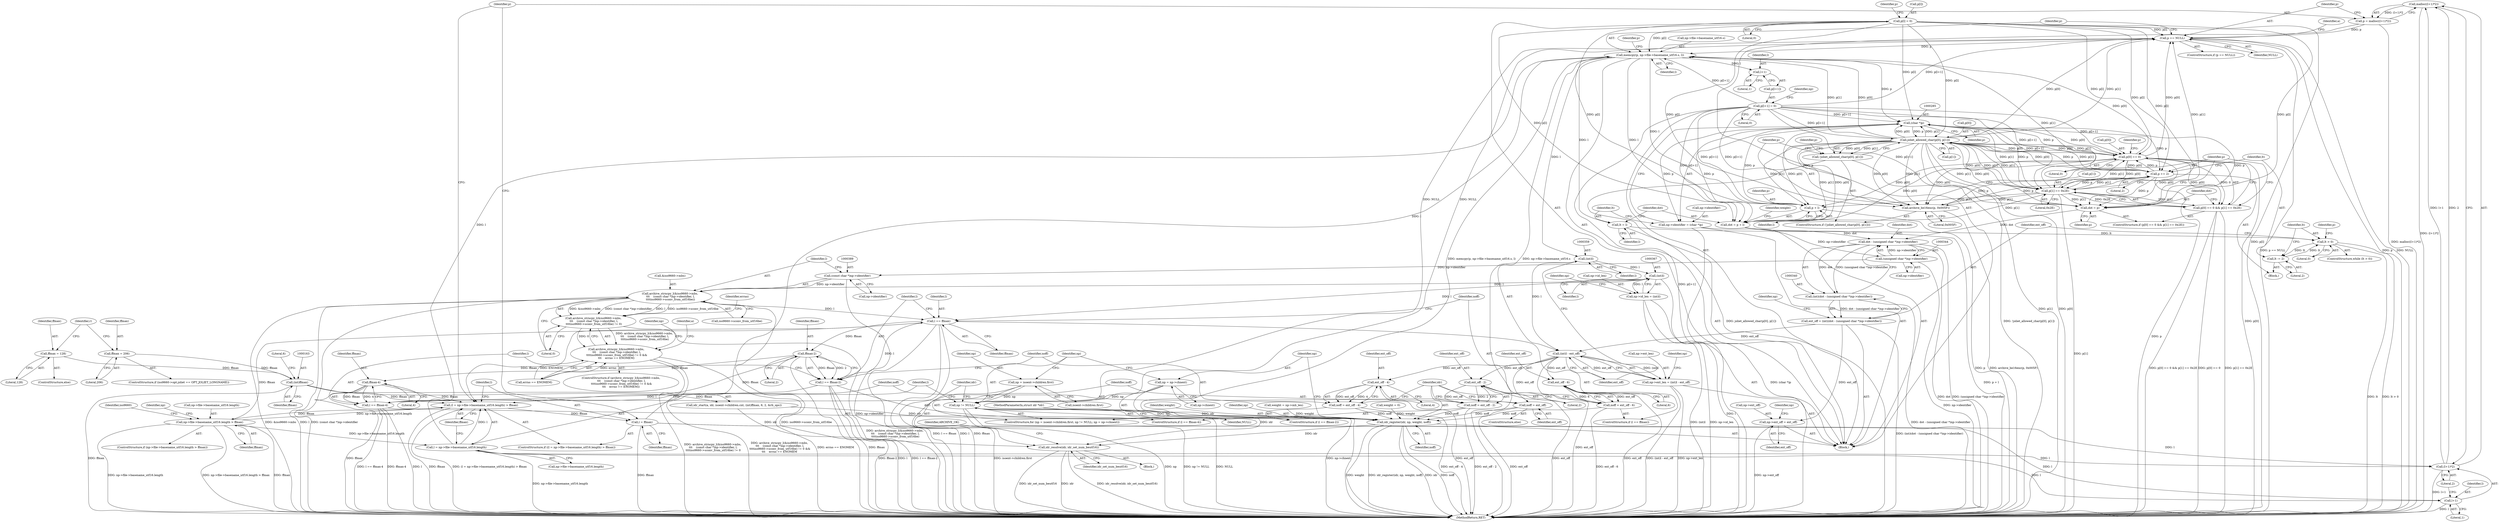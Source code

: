 digraph "0_libarchive_3014e198@API" {
"1000238" [label="(Call,malloc((l+1)*2))"];
"1000239" [label="(Call,(l+1)*2)"];
"1000233" [label="(Call,l = ffmax)"];
"1000222" [label="(Call,(l = np->file->basename_utf16.length) > ffmax)"];
"1000223" [label="(Call,l = np->file->basename_utf16.length)"];
"1000370" [label="(Call,np->file->basename_utf16.length > ffmax)"];
"1000162" [label="(Call,(int)ffmax)"];
"1000149" [label="(Call,ffmax = 128)"];
"1000145" [label="(Call,ffmax = 206)"];
"1000510" [label="(Call,ffmax-2)"];
"1000498" [label="(Call,l == ffmax)"];
"1000366" [label="(Call,(int)l)"];
"1000358" [label="(Call,(int)l)"];
"1000258" [label="(Call,memcpy(p, np->file->basename_utf16.s, l))"];
"1000305" [label="(Call,joliet_allowed_char(p[0], p[1]))"];
"1000318" [label="(Call,p[0] == 0)"];
"1000331" [label="(Call,p += 2)"];
"1000268" [label="(Call,p[l] = 0)"];
"1000273" [label="(Call,p[l+1] = 0)"];
"1000323" [label="(Call,p[1] == 0x2E)"];
"1000284" [label="(Call,(char *)p)"];
"1000312" [label="(Call,archive_be16enc(p, 0x005F))"];
"1000245" [label="(Call,p == NULL)"];
"1000236" [label="(Call,p = malloc((l+1)*2))"];
"1000238" [label="(Call,malloc((l+1)*2))"];
"1000207" [label="(Call,np != NULL)"];
"1000200" [label="(Call,np = isoent->children.first)"];
"1000210" [label="(Call,np = np->chnext)"];
"1000383" [label="(Call,archive_strncpy_l(&iso9660->mbs,\n \t\t\t    (const char *)np->identifier, l,\n \t\t\t\tiso9660->sconv_from_utf16be))"];
"1000388" [label="(Call,(const char *)np->identifier)"];
"1000343" [label="(Call,(unsigned char *)np->identifier)"];
"1000280" [label="(Call,np->identifier = (char *)p)"];
"1000522" [label="(Call,ffmax-4)"];
"1000534" [label="(Call,idr_register(idr, np, weight, noff))"];
"1000539" [label="(Call,idr_resolve(idr, idr_set_num_beutf16))"];
"1000276" [label="(Call,l+1)"];
"1000341" [label="(Call,dot - (unsigned char *)np->identifier)"];
"1000339" [label="(Call,(int)(dot - (unsigned char *)np->identifier))"];
"1000337" [label="(Call,ext_off = (int)(dot - (unsigned char *)np->identifier))"];
"1000348" [label="(Call,np->ext_off = ext_off)"];
"1000357" [label="(Call,(int)l - ext_off)"];
"1000353" [label="(Call,np->ext_len = (int)l - ext_off)"];
"1000503" [label="(Call,ext_off - 6)"];
"1000501" [label="(Call,noff = ext_off - 6)"];
"1000515" [label="(Call,ext_off - 4)"];
"1000513" [label="(Call,noff = ext_off - 4)"];
"1000527" [label="(Call,ext_off - 2)"];
"1000525" [label="(Call,noff = ext_off - 2)"];
"1000531" [label="(Call,noff = ext_off)"];
"1000382" [label="(Call,archive_strncpy_l(&iso9660->mbs,\n \t\t\t    (const char *)np->identifier, l,\n \t\t\t\tiso9660->sconv_from_utf16be) != 0)"];
"1000381" [label="(Call,archive_strncpy_l(&iso9660->mbs,\n \t\t\t    (const char *)np->identifier, l,\n \t\t\t\tiso9660->sconv_from_utf16be) != 0 &&\n\t\t\t    errno == ENOMEM)"];
"1000240" [label="(Call,l+1)"];
"1000508" [label="(Call,l == ffmax-2)"];
"1000520" [label="(Call,l == ffmax-4)"];
"1000290" [label="(Call,dot = p + l)"];
"1000292" [label="(Call,p + l)"];
"1000304" [label="(Call,!joliet_allowed_char(p[0], p[1]))"];
"1000317" [label="(Call,p[0] == 0 && p[1] == 0x2E)"];
"1000328" [label="(Call,dot = p)"];
"1000287" [label="(Call,lt = l)"];
"1000299" [label="(Call,lt > 0)"];
"1000334" [label="(Call,lt -= 2)"];
"1000362" [label="(Call,np->id_len = (int)l)"];
"1000307" [label="(Identifier,p)"];
"1000162" [label="(Call,(int)ffmax)"];
"1000202" [label="(Call,isoent->children.first)"];
"1000287" [label="(Call,lt = l)"];
"1000324" [label="(Call,p[1])"];
"1000295" [label="(Call,weight = 0)"];
"1000277" [label="(Identifier,l)"];
"1000330" [label="(Identifier,p)"];
"1000165" [label="(Literal,6)"];
"1000327" [label="(Literal,0x2E)"];
"1000353" [label="(Call,np->ext_len = (int)l - ext_off)"];
"1000233" [label="(Call,l = ffmax)"];
"1000302" [label="(Block,)"];
"1000532" [label="(Identifier,noff)"];
"1000269" [label="(Call,p[l])"];
"1000243" [label="(Literal,2)"];
"1000355" [label="(Identifier,np)"];
"1000210" [label="(Call,np = np->chnext)"];
"1000212" [label="(Call,np->chnext)"];
"1000223" [label="(Call,l = np->file->basename_utf16.length)"];
"1000537" [label="(Identifier,weight)"];
"1000541" [label="(Identifier,idr_set_num_beutf16)"];
"1000296" [label="(Identifier,weight)"];
"1000300" [label="(Identifier,lt)"];
"1000242" [label="(Literal,1)"];
"1000272" [label="(Literal,0)"];
"1000528" [label="(Identifier,ext_off)"];
"1000335" [label="(Identifier,lt)"];
"1000531" [label="(Call,noff = ext_off)"];
"1000507" [label="(ControlStructure,if (l == ffmax-2))"];
"1000336" [label="(Literal,2)"];
"1000390" [label="(Call,np->identifier)"];
"1000499" [label="(Identifier,l)"];
"1000260" [label="(Call,np->file->basename_utf16.s)"];
"1000523" [label="(Identifier,ffmax)"];
"1000221" [label="(ControlStructure,if ((l = np->file->basename_utf16.length) > ffmax))"];
"1000200" [label="(Call,np = isoent->children.first)"];
"1000267" [label="(Identifier,l)"];
"1000341" [label="(Call,dot - (unsigned char *)np->identifier)"];
"1000338" [label="(Identifier,ext_off)"];
"1000301" [label="(Literal,0)"];
"1000328" [label="(Call,dot = p)"];
"1000352" [label="(Identifier,ext_off)"];
"1000354" [label="(Call,np->ext_len)"];
"1000517" [label="(Literal,4)"];
"1000405" [label="(Identifier,a)"];
"1000225" [label="(Call,np->file->basename_utf16.length)"];
"1000538" [label="(Identifier,noff)"];
"1000314" [label="(Literal,0x005F)"];
"1000527" [label="(Call,ext_off - 2)"];
"1000154" [label="(Call,idr_start(a, idr, isoent->children.cnt, (int)ffmax, 6, 2, &rb_ops))"];
"1000215" [label="(Block,)"];
"1000348" [label="(Call,np->ext_off = ext_off)"];
"1000244" [label="(ControlStructure,if (p == NULL))"];
"1000382" [label="(Call,archive_strncpy_l(&iso9660->mbs,\n \t\t\t    (const char *)np->identifier, l,\n \t\t\t\tiso9660->sconv_from_utf16be) != 0)"];
"1000281" [label="(Call,np->identifier)"];
"1000413" [label="(Identifier,np)"];
"1000320" [label="(Identifier,p)"];
"1000274" [label="(Call,p[l+1])"];
"1000508" [label="(Call,l == ffmax-2)"];
"1000361" [label="(Identifier,ext_off)"];
"1000137" [label="(ControlStructure,if (iso9660->opt.joliet == OPT_JOLIET_LONGNAME))"];
"1000234" [label="(Identifier,l)"];
"1000288" [label="(Identifier,lt)"];
"1000318" [label="(Call,p[0] == 0)"];
"1000258" [label="(Call,memcpy(p, np->file->basename_utf16.s, l))"];
"1000362" [label="(Call,np->id_len = (int)l)"];
"1000147" [label="(Literal,206)"];
"1000146" [label="(Identifier,ffmax)"];
"1000273" [label="(Call,p[l+1] = 0)"];
"1000536" [label="(Identifier,np)"];
"1000268" [label="(Call,p[l] = 0)"];
"1000516" [label="(Identifier,ext_off)"];
"1000323" [label="(Call,p[1] == 0x2E)"];
"1000349" [label="(Call,np->ext_off)"];
"1000306" [label="(Call,p[0])"];
"1000525" [label="(Call,noff = ext_off - 2)"];
"1000224" [label="(Identifier,l)"];
"1000241" [label="(Identifier,l)"];
"1000543" [label="(Identifier,ARCHIVE_OK)"];
"1000513" [label="(Call,noff = ext_off - 4)"];
"1000380" [label="(ControlStructure,if (archive_strncpy_l(&iso9660->mbs,\n \t\t\t    (const char *)np->identifier, l,\n \t\t\t\tiso9660->sconv_from_utf16be) != 0 &&\n\t\t\t    errno == ENOMEM))"];
"1000342" [label="(Identifier,dot)"];
"1000304" [label="(Call,!joliet_allowed_char(p[0], p[1]))"];
"1000292" [label="(Call,p + l)"];
"1000529" [label="(Literal,2)"];
"1000270" [label="(Identifier,p)"];
"1000544" [label="(MethodReturn,RET)"];
"1000275" [label="(Identifier,p)"];
"1000535" [label="(Identifier,idr)"];
"1000284" [label="(Call,(char *)p)"];
"1000371" [label="(Call,np->file->basename_utf16.length)"];
"1000360" [label="(Identifier,l)"];
"1000526" [label="(Identifier,noff)"];
"1000331" [label="(Call,p += 2)"];
"1000286" [label="(Identifier,p)"];
"1000521" [label="(Identifier,l)"];
"1000520" [label="(Call,l == ffmax-4)"];
"1000337" [label="(Call,ext_off = (int)(dot - (unsigned char *)np->identifier))"];
"1000522" [label="(Call,ffmax-4)"];
"1000498" [label="(Call,l == ffmax)"];
"1000384" [label="(Call,&iso9660->mbs)"];
"1000222" [label="(Call,(l = np->file->basename_utf16.length) > ffmax)"];
"1000511" [label="(Identifier,ffmax)"];
"1000299" [label="(Call,lt > 0)"];
"1000357" [label="(Call,(int)l - ext_off)"];
"1000259" [label="(Identifier,p)"];
"1000322" [label="(Literal,0)"];
"1000240" [label="(Call,l+1)"];
"1000386" [label="(Identifier,iso9660)"];
"1000505" [label="(Literal,6)"];
"1000236" [label="(Call,p = malloc((l+1)*2))"];
"1000515" [label="(Call,ext_off - 4)"];
"1000280" [label="(Call,np->identifier = (char *)p)"];
"1000235" [label="(Identifier,ffmax)"];
"1000290" [label="(Call,dot = p + l)"];
"1000502" [label="(Identifier,noff)"];
"1000514" [label="(Identifier,noff)"];
"1000334" [label="(Call,lt -= 2)"];
"1000309" [label="(Call,p[1])"];
"1000399" [label="(Identifier,errno)"];
"1000150" [label="(Identifier,ffmax)"];
"1000436" [label="(Call,weight = np->mb_len)"];
"1000252" [label="(Identifier,a)"];
"1000316" [label="(ControlStructure,if (p[0] == 0 && p[1] == 0x2E))"];
"1000305" [label="(Call,joliet_allowed_char(p[0], p[1]))"];
"1000289" [label="(Identifier,l)"];
"1000151" [label="(Literal,128)"];
"1000339" [label="(Call,(int)(dot - (unsigned char *)np->identifier))"];
"1000153" [label="(Identifier,r)"];
"1000504" [label="(Identifier,ext_off)"];
"1000303" [label="(ControlStructure,if (!joliet_allowed_char(p[0], p[1])))"];
"1000394" [label="(Call,iso9660->sconv_from_utf16be)"];
"1000294" [label="(Identifier,l)"];
"1000164" [label="(Identifier,ffmax)"];
"1000370" [label="(Call,np->file->basename_utf16.length > ffmax)"];
"1000509" [label="(Identifier,l)"];
"1000383" [label="(Call,archive_strncpy_l(&iso9660->mbs,\n \t\t\t    (const char *)np->identifier, l,\n \t\t\t\tiso9660->sconv_from_utf16be))"];
"1000364" [label="(Identifier,np)"];
"1000332" [label="(Identifier,p)"];
"1000510" [label="(Call,ffmax-2)"];
"1000512" [label="(Literal,2)"];
"1000343" [label="(Call,(unsigned char *)np->identifier)"];
"1000245" [label="(Call,p == NULL)"];
"1000533" [label="(Identifier,ext_off)"];
"1000497" [label="(ControlStructure,if (l == ffmax))"];
"1000444" [label="(Identifier,np)"];
"1000363" [label="(Call,np->id_len)"];
"1000397" [label="(Literal,0)"];
"1000148" [label="(ControlStructure,else)"];
"1000278" [label="(Literal,1)"];
"1000398" [label="(Call,errno == ENOMEM)"];
"1000540" [label="(Identifier,idr)"];
"1000524" [label="(Literal,4)"];
"1000279" [label="(Literal,0)"];
"1000298" [label="(ControlStructure,while (lt > 0))"];
"1000368" [label="(Identifier,l)"];
"1000111" [label="(Block,)"];
"1000237" [label="(Identifier,p)"];
"1000209" [label="(Identifier,NULL)"];
"1000246" [label="(Identifier,p)"];
"1000381" [label="(Call,archive_strncpy_l(&iso9660->mbs,\n \t\t\t    (const char *)np->identifier, l,\n \t\t\t\tiso9660->sconv_from_utf16be) != 0 &&\n\t\t\t    errno == ENOMEM)"];
"1000145" [label="(Call,ffmax = 206)"];
"1000530" [label="(ControlStructure,else)"];
"1000369" [label="(ControlStructure,if (np->file->basename_utf16.length > ffmax))"];
"1000325" [label="(Identifier,p)"];
"1000207" [label="(Call,np != NULL)"];
"1000312" [label="(Call,archive_be16enc(p, 0x005F))"];
"1000539" [label="(Call,idr_resolve(idr, idr_set_num_beutf16))"];
"1000238" [label="(Call,malloc((l+1)*2))"];
"1000149" [label="(Call,ffmax = 128)"];
"1000201" [label="(Identifier,np)"];
"1000211" [label="(Identifier,np)"];
"1000291" [label="(Identifier,dot)"];
"1000500" [label="(Identifier,ffmax)"];
"1000519" [label="(ControlStructure,if (l == ffmax-4))"];
"1000317" [label="(Call,p[0] == 0 && p[1] == 0x2E)"];
"1000208" [label="(Identifier,np)"];
"1000329" [label="(Identifier,dot)"];
"1000276" [label="(Call,l+1)"];
"1000232" [label="(Identifier,ffmax)"];
"1000393" [label="(Identifier,l)"];
"1000374" [label="(Identifier,np)"];
"1000282" [label="(Identifier,np)"];
"1000388" [label="(Call,(const char *)np->identifier)"];
"1000358" [label="(Call,(int)l)"];
"1000313" [label="(Identifier,p)"];
"1000534" [label="(Call,idr_register(idr, np, weight, noff))"];
"1000350" [label="(Identifier,np)"];
"1000293" [label="(Identifier,p)"];
"1000503" [label="(Call,ext_off - 6)"];
"1000378" [label="(Identifier,ffmax)"];
"1000247" [label="(Identifier,NULL)"];
"1000345" [label="(Call,np->identifier)"];
"1000319" [label="(Call,p[0])"];
"1000199" [label="(ControlStructure,for (np = isoent->children.first; np != NULL; np = np->chnext))"];
"1000501" [label="(Call,noff = ext_off - 6)"];
"1000333" [label="(Literal,2)"];
"1000366" [label="(Call,(int)l)"];
"1000239" [label="(Call,(l+1)*2)"];
"1000110" [label="(MethodParameterIn,struct idr *idr)"];
"1000238" -> "1000236"  [label="AST: "];
"1000238" -> "1000239"  [label="CFG: "];
"1000239" -> "1000238"  [label="AST: "];
"1000236" -> "1000238"  [label="CFG: "];
"1000238" -> "1000544"  [label="DDG: (l+1)*2"];
"1000238" -> "1000236"  [label="DDG: (l+1)*2"];
"1000239" -> "1000238"  [label="DDG: l+1"];
"1000239" -> "1000238"  [label="DDG: 2"];
"1000239" -> "1000243"  [label="CFG: "];
"1000240" -> "1000239"  [label="AST: "];
"1000243" -> "1000239"  [label="AST: "];
"1000239" -> "1000544"  [label="DDG: l+1"];
"1000233" -> "1000239"  [label="DDG: l"];
"1000223" -> "1000239"  [label="DDG: l"];
"1000233" -> "1000221"  [label="AST: "];
"1000233" -> "1000235"  [label="CFG: "];
"1000234" -> "1000233"  [label="AST: "];
"1000235" -> "1000233"  [label="AST: "];
"1000237" -> "1000233"  [label="CFG: "];
"1000233" -> "1000544"  [label="DDG: ffmax"];
"1000222" -> "1000233"  [label="DDG: ffmax"];
"1000233" -> "1000240"  [label="DDG: l"];
"1000233" -> "1000258"  [label="DDG: l"];
"1000222" -> "1000221"  [label="AST: "];
"1000222" -> "1000232"  [label="CFG: "];
"1000223" -> "1000222"  [label="AST: "];
"1000232" -> "1000222"  [label="AST: "];
"1000234" -> "1000222"  [label="CFG: "];
"1000237" -> "1000222"  [label="CFG: "];
"1000222" -> "1000544"  [label="DDG: (l = np->file->basename_utf16.length) > ffmax"];
"1000222" -> "1000544"  [label="DDG: ffmax"];
"1000223" -> "1000222"  [label="DDG: l"];
"1000370" -> "1000222"  [label="DDG: np->file->basename_utf16.length"];
"1000162" -> "1000222"  [label="DDG: ffmax"];
"1000510" -> "1000222"  [label="DDG: ffmax"];
"1000498" -> "1000222"  [label="DDG: ffmax"];
"1000522" -> "1000222"  [label="DDG: ffmax"];
"1000222" -> "1000370"  [label="DDG: ffmax"];
"1000223" -> "1000225"  [label="CFG: "];
"1000224" -> "1000223"  [label="AST: "];
"1000225" -> "1000223"  [label="AST: "];
"1000232" -> "1000223"  [label="CFG: "];
"1000223" -> "1000544"  [label="DDG: np->file->basename_utf16.length"];
"1000370" -> "1000223"  [label="DDG: np->file->basename_utf16.length"];
"1000223" -> "1000240"  [label="DDG: l"];
"1000223" -> "1000258"  [label="DDG: l"];
"1000370" -> "1000369"  [label="AST: "];
"1000370" -> "1000378"  [label="CFG: "];
"1000371" -> "1000370"  [label="AST: "];
"1000378" -> "1000370"  [label="AST: "];
"1000386" -> "1000370"  [label="CFG: "];
"1000444" -> "1000370"  [label="CFG: "];
"1000370" -> "1000544"  [label="DDG: np->file->basename_utf16.length > ffmax"];
"1000370" -> "1000544"  [label="DDG: ffmax"];
"1000370" -> "1000544"  [label="DDG: np->file->basename_utf16.length"];
"1000370" -> "1000498"  [label="DDG: ffmax"];
"1000162" -> "1000154"  [label="AST: "];
"1000162" -> "1000164"  [label="CFG: "];
"1000163" -> "1000162"  [label="AST: "];
"1000164" -> "1000162"  [label="AST: "];
"1000165" -> "1000162"  [label="CFG: "];
"1000162" -> "1000544"  [label="DDG: ffmax"];
"1000162" -> "1000154"  [label="DDG: ffmax"];
"1000149" -> "1000162"  [label="DDG: ffmax"];
"1000145" -> "1000162"  [label="DDG: ffmax"];
"1000149" -> "1000148"  [label="AST: "];
"1000149" -> "1000151"  [label="CFG: "];
"1000150" -> "1000149"  [label="AST: "];
"1000151" -> "1000149"  [label="AST: "];
"1000153" -> "1000149"  [label="CFG: "];
"1000145" -> "1000137"  [label="AST: "];
"1000145" -> "1000147"  [label="CFG: "];
"1000146" -> "1000145"  [label="AST: "];
"1000147" -> "1000145"  [label="AST: "];
"1000153" -> "1000145"  [label="CFG: "];
"1000510" -> "1000508"  [label="AST: "];
"1000510" -> "1000512"  [label="CFG: "];
"1000511" -> "1000510"  [label="AST: "];
"1000512" -> "1000510"  [label="AST: "];
"1000508" -> "1000510"  [label="CFG: "];
"1000510" -> "1000544"  [label="DDG: ffmax"];
"1000510" -> "1000508"  [label="DDG: ffmax"];
"1000510" -> "1000508"  [label="DDG: 2"];
"1000498" -> "1000510"  [label="DDG: ffmax"];
"1000510" -> "1000522"  [label="DDG: ffmax"];
"1000498" -> "1000497"  [label="AST: "];
"1000498" -> "1000500"  [label="CFG: "];
"1000499" -> "1000498"  [label="AST: "];
"1000500" -> "1000498"  [label="AST: "];
"1000502" -> "1000498"  [label="CFG: "];
"1000509" -> "1000498"  [label="CFG: "];
"1000498" -> "1000544"  [label="DDG: l == ffmax"];
"1000498" -> "1000544"  [label="DDG: l"];
"1000498" -> "1000544"  [label="DDG: ffmax"];
"1000366" -> "1000498"  [label="DDG: l"];
"1000383" -> "1000498"  [label="DDG: l"];
"1000498" -> "1000508"  [label="DDG: l"];
"1000366" -> "1000362"  [label="AST: "];
"1000366" -> "1000368"  [label="CFG: "];
"1000367" -> "1000366"  [label="AST: "];
"1000368" -> "1000366"  [label="AST: "];
"1000362" -> "1000366"  [label="CFG: "];
"1000366" -> "1000544"  [label="DDG: l"];
"1000366" -> "1000362"  [label="DDG: l"];
"1000358" -> "1000366"  [label="DDG: l"];
"1000366" -> "1000383"  [label="DDG: l"];
"1000358" -> "1000357"  [label="AST: "];
"1000358" -> "1000360"  [label="CFG: "];
"1000359" -> "1000358"  [label="AST: "];
"1000360" -> "1000358"  [label="AST: "];
"1000361" -> "1000358"  [label="CFG: "];
"1000358" -> "1000357"  [label="DDG: l"];
"1000258" -> "1000358"  [label="DDG: l"];
"1000258" -> "1000215"  [label="AST: "];
"1000258" -> "1000267"  [label="CFG: "];
"1000259" -> "1000258"  [label="AST: "];
"1000260" -> "1000258"  [label="AST: "];
"1000267" -> "1000258"  [label="AST: "];
"1000270" -> "1000258"  [label="CFG: "];
"1000258" -> "1000544"  [label="DDG: np->file->basename_utf16.s"];
"1000258" -> "1000544"  [label="DDG: memcpy(p, np->file->basename_utf16.s, l)"];
"1000305" -> "1000258"  [label="DDG: p[1]"];
"1000305" -> "1000258"  [label="DDG: p[0]"];
"1000318" -> "1000258"  [label="DDG: p[0]"];
"1000268" -> "1000258"  [label="DDG: p[l]"];
"1000273" -> "1000258"  [label="DDG: p[l+1]"];
"1000323" -> "1000258"  [label="DDG: p[1]"];
"1000245" -> "1000258"  [label="DDG: p"];
"1000258" -> "1000276"  [label="DDG: l"];
"1000258" -> "1000284"  [label="DDG: p"];
"1000258" -> "1000287"  [label="DDG: l"];
"1000258" -> "1000290"  [label="DDG: l"];
"1000258" -> "1000292"  [label="DDG: l"];
"1000305" -> "1000304"  [label="AST: "];
"1000305" -> "1000309"  [label="CFG: "];
"1000306" -> "1000305"  [label="AST: "];
"1000309" -> "1000305"  [label="AST: "];
"1000304" -> "1000305"  [label="CFG: "];
"1000305" -> "1000544"  [label="DDG: p[1]"];
"1000305" -> "1000544"  [label="DDG: p[0]"];
"1000305" -> "1000245"  [label="DDG: p[1]"];
"1000305" -> "1000245"  [label="DDG: p[0]"];
"1000305" -> "1000284"  [label="DDG: p[1]"];
"1000305" -> "1000284"  [label="DDG: p[0]"];
"1000305" -> "1000290"  [label="DDG: p[0]"];
"1000305" -> "1000290"  [label="DDG: p[1]"];
"1000305" -> "1000292"  [label="DDG: p[0]"];
"1000305" -> "1000292"  [label="DDG: p[1]"];
"1000305" -> "1000304"  [label="DDG: p[0]"];
"1000305" -> "1000304"  [label="DDG: p[1]"];
"1000318" -> "1000305"  [label="DDG: p[0]"];
"1000331" -> "1000305"  [label="DDG: p"];
"1000268" -> "1000305"  [label="DDG: p[l]"];
"1000273" -> "1000305"  [label="DDG: p[l+1]"];
"1000323" -> "1000305"  [label="DDG: p[1]"];
"1000284" -> "1000305"  [label="DDG: p"];
"1000305" -> "1000312"  [label="DDG: p[1]"];
"1000305" -> "1000312"  [label="DDG: p[0]"];
"1000305" -> "1000318"  [label="DDG: p[0]"];
"1000305" -> "1000318"  [label="DDG: p[1]"];
"1000305" -> "1000323"  [label="DDG: p[1]"];
"1000305" -> "1000323"  [label="DDG: p[0]"];
"1000305" -> "1000328"  [label="DDG: p[1]"];
"1000305" -> "1000328"  [label="DDG: p[0]"];
"1000305" -> "1000331"  [label="DDG: p[1]"];
"1000305" -> "1000331"  [label="DDG: p[0]"];
"1000318" -> "1000317"  [label="AST: "];
"1000318" -> "1000322"  [label="CFG: "];
"1000319" -> "1000318"  [label="AST: "];
"1000322" -> "1000318"  [label="AST: "];
"1000325" -> "1000318"  [label="CFG: "];
"1000317" -> "1000318"  [label="CFG: "];
"1000318" -> "1000544"  [label="DDG: p[0]"];
"1000318" -> "1000245"  [label="DDG: p[0]"];
"1000318" -> "1000284"  [label="DDG: p[0]"];
"1000318" -> "1000290"  [label="DDG: p[0]"];
"1000318" -> "1000292"  [label="DDG: p[0]"];
"1000318" -> "1000312"  [label="DDG: p[0]"];
"1000318" -> "1000317"  [label="DDG: p[0]"];
"1000318" -> "1000317"  [label="DDG: 0"];
"1000331" -> "1000318"  [label="DDG: p"];
"1000268" -> "1000318"  [label="DDG: p[l]"];
"1000273" -> "1000318"  [label="DDG: p[l+1]"];
"1000323" -> "1000318"  [label="DDG: p[1]"];
"1000284" -> "1000318"  [label="DDG: p"];
"1000318" -> "1000323"  [label="DDG: p[0]"];
"1000318" -> "1000328"  [label="DDG: p[0]"];
"1000318" -> "1000331"  [label="DDG: p[0]"];
"1000331" -> "1000302"  [label="AST: "];
"1000331" -> "1000333"  [label="CFG: "];
"1000332" -> "1000331"  [label="AST: "];
"1000333" -> "1000331"  [label="AST: "];
"1000335" -> "1000331"  [label="CFG: "];
"1000331" -> "1000544"  [label="DDG: p"];
"1000331" -> "1000312"  [label="DDG: p"];
"1000331" -> "1000323"  [label="DDG: p"];
"1000331" -> "1000328"  [label="DDG: p"];
"1000268" -> "1000331"  [label="DDG: p[l]"];
"1000273" -> "1000331"  [label="DDG: p[l+1]"];
"1000323" -> "1000331"  [label="DDG: p[1]"];
"1000312" -> "1000331"  [label="DDG: p"];
"1000284" -> "1000331"  [label="DDG: p"];
"1000268" -> "1000215"  [label="AST: "];
"1000268" -> "1000272"  [label="CFG: "];
"1000269" -> "1000268"  [label="AST: "];
"1000272" -> "1000268"  [label="AST: "];
"1000275" -> "1000268"  [label="CFG: "];
"1000268" -> "1000544"  [label="DDG: p[l]"];
"1000268" -> "1000245"  [label="DDG: p[l]"];
"1000268" -> "1000284"  [label="DDG: p[l]"];
"1000268" -> "1000290"  [label="DDG: p[l]"];
"1000268" -> "1000292"  [label="DDG: p[l]"];
"1000268" -> "1000312"  [label="DDG: p[l]"];
"1000268" -> "1000323"  [label="DDG: p[l]"];
"1000268" -> "1000328"  [label="DDG: p[l]"];
"1000273" -> "1000215"  [label="AST: "];
"1000273" -> "1000279"  [label="CFG: "];
"1000274" -> "1000273"  [label="AST: "];
"1000279" -> "1000273"  [label="AST: "];
"1000282" -> "1000273"  [label="CFG: "];
"1000273" -> "1000544"  [label="DDG: p[l+1]"];
"1000273" -> "1000245"  [label="DDG: p[l+1]"];
"1000273" -> "1000284"  [label="DDG: p[l+1]"];
"1000273" -> "1000290"  [label="DDG: p[l+1]"];
"1000273" -> "1000292"  [label="DDG: p[l+1]"];
"1000273" -> "1000312"  [label="DDG: p[l+1]"];
"1000273" -> "1000323"  [label="DDG: p[l+1]"];
"1000273" -> "1000328"  [label="DDG: p[l+1]"];
"1000323" -> "1000317"  [label="AST: "];
"1000323" -> "1000327"  [label="CFG: "];
"1000324" -> "1000323"  [label="AST: "];
"1000327" -> "1000323"  [label="AST: "];
"1000317" -> "1000323"  [label="CFG: "];
"1000323" -> "1000544"  [label="DDG: p[1]"];
"1000323" -> "1000245"  [label="DDG: p[1]"];
"1000323" -> "1000284"  [label="DDG: p[1]"];
"1000323" -> "1000290"  [label="DDG: p[1]"];
"1000323" -> "1000292"  [label="DDG: p[1]"];
"1000323" -> "1000312"  [label="DDG: p[1]"];
"1000323" -> "1000317"  [label="DDG: p[1]"];
"1000323" -> "1000317"  [label="DDG: 0x2E"];
"1000284" -> "1000323"  [label="DDG: p"];
"1000323" -> "1000328"  [label="DDG: p[1]"];
"1000284" -> "1000280"  [label="AST: "];
"1000284" -> "1000286"  [label="CFG: "];
"1000285" -> "1000284"  [label="AST: "];
"1000286" -> "1000284"  [label="AST: "];
"1000280" -> "1000284"  [label="CFG: "];
"1000284" -> "1000280"  [label="DDG: p"];
"1000284" -> "1000290"  [label="DDG: p"];
"1000284" -> "1000292"  [label="DDG: p"];
"1000284" -> "1000312"  [label="DDG: p"];
"1000284" -> "1000328"  [label="DDG: p"];
"1000312" -> "1000303"  [label="AST: "];
"1000312" -> "1000314"  [label="CFG: "];
"1000313" -> "1000312"  [label="AST: "];
"1000314" -> "1000312"  [label="AST: "];
"1000332" -> "1000312"  [label="CFG: "];
"1000312" -> "1000544"  [label="DDG: archive_be16enc(p, 0x005F)"];
"1000245" -> "1000244"  [label="AST: "];
"1000245" -> "1000247"  [label="CFG: "];
"1000246" -> "1000245"  [label="AST: "];
"1000247" -> "1000245"  [label="AST: "];
"1000252" -> "1000245"  [label="CFG: "];
"1000259" -> "1000245"  [label="CFG: "];
"1000245" -> "1000544"  [label="DDG: p == NULL"];
"1000245" -> "1000544"  [label="DDG: p"];
"1000245" -> "1000544"  [label="DDG: NULL"];
"1000245" -> "1000207"  [label="DDG: NULL"];
"1000236" -> "1000245"  [label="DDG: p"];
"1000207" -> "1000245"  [label="DDG: NULL"];
"1000236" -> "1000215"  [label="AST: "];
"1000237" -> "1000236"  [label="AST: "];
"1000246" -> "1000236"  [label="CFG: "];
"1000236" -> "1000544"  [label="DDG: malloc((l+1)*2)"];
"1000207" -> "1000199"  [label="AST: "];
"1000207" -> "1000209"  [label="CFG: "];
"1000208" -> "1000207"  [label="AST: "];
"1000209" -> "1000207"  [label="AST: "];
"1000224" -> "1000207"  [label="CFG: "];
"1000540" -> "1000207"  [label="CFG: "];
"1000207" -> "1000544"  [label="DDG: NULL"];
"1000207" -> "1000544"  [label="DDG: np"];
"1000207" -> "1000544"  [label="DDG: np != NULL"];
"1000200" -> "1000207"  [label="DDG: np"];
"1000210" -> "1000207"  [label="DDG: np"];
"1000207" -> "1000534"  [label="DDG: np"];
"1000200" -> "1000199"  [label="AST: "];
"1000200" -> "1000202"  [label="CFG: "];
"1000201" -> "1000200"  [label="AST: "];
"1000202" -> "1000200"  [label="AST: "];
"1000208" -> "1000200"  [label="CFG: "];
"1000200" -> "1000544"  [label="DDG: isoent->children.first"];
"1000210" -> "1000199"  [label="AST: "];
"1000210" -> "1000212"  [label="CFG: "];
"1000211" -> "1000210"  [label="AST: "];
"1000212" -> "1000210"  [label="AST: "];
"1000208" -> "1000210"  [label="CFG: "];
"1000210" -> "1000544"  [label="DDG: np->chnext"];
"1000383" -> "1000382"  [label="AST: "];
"1000383" -> "1000394"  [label="CFG: "];
"1000384" -> "1000383"  [label="AST: "];
"1000388" -> "1000383"  [label="AST: "];
"1000393" -> "1000383"  [label="AST: "];
"1000394" -> "1000383"  [label="AST: "];
"1000397" -> "1000383"  [label="CFG: "];
"1000383" -> "1000544"  [label="DDG: iso9660->sconv_from_utf16be"];
"1000383" -> "1000544"  [label="DDG: &iso9660->mbs"];
"1000383" -> "1000544"  [label="DDG: l"];
"1000383" -> "1000544"  [label="DDG: (const char *)np->identifier"];
"1000383" -> "1000382"  [label="DDG: &iso9660->mbs"];
"1000383" -> "1000382"  [label="DDG: (const char *)np->identifier"];
"1000383" -> "1000382"  [label="DDG: l"];
"1000383" -> "1000382"  [label="DDG: iso9660->sconv_from_utf16be"];
"1000388" -> "1000383"  [label="DDG: np->identifier"];
"1000388" -> "1000390"  [label="CFG: "];
"1000389" -> "1000388"  [label="AST: "];
"1000390" -> "1000388"  [label="AST: "];
"1000393" -> "1000388"  [label="CFG: "];
"1000388" -> "1000544"  [label="DDG: np->identifier"];
"1000343" -> "1000388"  [label="DDG: np->identifier"];
"1000343" -> "1000341"  [label="AST: "];
"1000343" -> "1000345"  [label="CFG: "];
"1000344" -> "1000343"  [label="AST: "];
"1000345" -> "1000343"  [label="AST: "];
"1000341" -> "1000343"  [label="CFG: "];
"1000343" -> "1000544"  [label="DDG: np->identifier"];
"1000343" -> "1000341"  [label="DDG: np->identifier"];
"1000280" -> "1000343"  [label="DDG: np->identifier"];
"1000280" -> "1000215"  [label="AST: "];
"1000281" -> "1000280"  [label="AST: "];
"1000288" -> "1000280"  [label="CFG: "];
"1000280" -> "1000544"  [label="DDG: (char *)p"];
"1000522" -> "1000520"  [label="AST: "];
"1000522" -> "1000524"  [label="CFG: "];
"1000523" -> "1000522"  [label="AST: "];
"1000524" -> "1000522"  [label="AST: "];
"1000520" -> "1000522"  [label="CFG: "];
"1000522" -> "1000544"  [label="DDG: ffmax"];
"1000522" -> "1000520"  [label="DDG: ffmax"];
"1000522" -> "1000520"  [label="DDG: 4"];
"1000534" -> "1000215"  [label="AST: "];
"1000534" -> "1000538"  [label="CFG: "];
"1000535" -> "1000534"  [label="AST: "];
"1000536" -> "1000534"  [label="AST: "];
"1000537" -> "1000534"  [label="AST: "];
"1000538" -> "1000534"  [label="AST: "];
"1000211" -> "1000534"  [label="CFG: "];
"1000534" -> "1000544"  [label="DDG: idr_register(idr, np, weight, noff)"];
"1000534" -> "1000544"  [label="DDG: idr"];
"1000534" -> "1000544"  [label="DDG: noff"];
"1000534" -> "1000544"  [label="DDG: weight"];
"1000154" -> "1000534"  [label="DDG: idr"];
"1000110" -> "1000534"  [label="DDG: idr"];
"1000436" -> "1000534"  [label="DDG: weight"];
"1000295" -> "1000534"  [label="DDG: weight"];
"1000513" -> "1000534"  [label="DDG: noff"];
"1000501" -> "1000534"  [label="DDG: noff"];
"1000525" -> "1000534"  [label="DDG: noff"];
"1000531" -> "1000534"  [label="DDG: noff"];
"1000534" -> "1000539"  [label="DDG: idr"];
"1000539" -> "1000111"  [label="AST: "];
"1000539" -> "1000541"  [label="CFG: "];
"1000540" -> "1000539"  [label="AST: "];
"1000541" -> "1000539"  [label="AST: "];
"1000543" -> "1000539"  [label="CFG: "];
"1000539" -> "1000544"  [label="DDG: idr"];
"1000539" -> "1000544"  [label="DDG: idr_resolve(idr, idr_set_num_beutf16)"];
"1000539" -> "1000544"  [label="DDG: idr_set_num_beutf16"];
"1000154" -> "1000539"  [label="DDG: idr"];
"1000110" -> "1000539"  [label="DDG: idr"];
"1000276" -> "1000274"  [label="AST: "];
"1000276" -> "1000278"  [label="CFG: "];
"1000277" -> "1000276"  [label="AST: "];
"1000278" -> "1000276"  [label="AST: "];
"1000274" -> "1000276"  [label="CFG: "];
"1000341" -> "1000339"  [label="AST: "];
"1000342" -> "1000341"  [label="AST: "];
"1000339" -> "1000341"  [label="CFG: "];
"1000341" -> "1000544"  [label="DDG: (unsigned char *)np->identifier"];
"1000341" -> "1000544"  [label="DDG: dot"];
"1000341" -> "1000339"  [label="DDG: dot"];
"1000341" -> "1000339"  [label="DDG: (unsigned char *)np->identifier"];
"1000290" -> "1000341"  [label="DDG: dot"];
"1000328" -> "1000341"  [label="DDG: dot"];
"1000339" -> "1000337"  [label="AST: "];
"1000340" -> "1000339"  [label="AST: "];
"1000337" -> "1000339"  [label="CFG: "];
"1000339" -> "1000544"  [label="DDG: dot - (unsigned char *)np->identifier"];
"1000339" -> "1000337"  [label="DDG: dot - (unsigned char *)np->identifier"];
"1000337" -> "1000215"  [label="AST: "];
"1000338" -> "1000337"  [label="AST: "];
"1000350" -> "1000337"  [label="CFG: "];
"1000337" -> "1000544"  [label="DDG: (int)(dot - (unsigned char *)np->identifier)"];
"1000337" -> "1000348"  [label="DDG: ext_off"];
"1000337" -> "1000357"  [label="DDG: ext_off"];
"1000348" -> "1000215"  [label="AST: "];
"1000348" -> "1000352"  [label="CFG: "];
"1000349" -> "1000348"  [label="AST: "];
"1000352" -> "1000348"  [label="AST: "];
"1000355" -> "1000348"  [label="CFG: "];
"1000348" -> "1000544"  [label="DDG: np->ext_off"];
"1000357" -> "1000353"  [label="AST: "];
"1000357" -> "1000361"  [label="CFG: "];
"1000361" -> "1000357"  [label="AST: "];
"1000353" -> "1000357"  [label="CFG: "];
"1000357" -> "1000544"  [label="DDG: ext_off"];
"1000357" -> "1000353"  [label="DDG: (int)l"];
"1000357" -> "1000353"  [label="DDG: ext_off"];
"1000357" -> "1000503"  [label="DDG: ext_off"];
"1000357" -> "1000515"  [label="DDG: ext_off"];
"1000357" -> "1000527"  [label="DDG: ext_off"];
"1000357" -> "1000531"  [label="DDG: ext_off"];
"1000353" -> "1000215"  [label="AST: "];
"1000354" -> "1000353"  [label="AST: "];
"1000364" -> "1000353"  [label="CFG: "];
"1000353" -> "1000544"  [label="DDG: (int)l - ext_off"];
"1000353" -> "1000544"  [label="DDG: np->ext_len"];
"1000503" -> "1000501"  [label="AST: "];
"1000503" -> "1000505"  [label="CFG: "];
"1000504" -> "1000503"  [label="AST: "];
"1000505" -> "1000503"  [label="AST: "];
"1000501" -> "1000503"  [label="CFG: "];
"1000503" -> "1000544"  [label="DDG: ext_off"];
"1000503" -> "1000501"  [label="DDG: ext_off"];
"1000503" -> "1000501"  [label="DDG: 6"];
"1000501" -> "1000497"  [label="AST: "];
"1000502" -> "1000501"  [label="AST: "];
"1000535" -> "1000501"  [label="CFG: "];
"1000501" -> "1000544"  [label="DDG: ext_off - 6"];
"1000515" -> "1000513"  [label="AST: "];
"1000515" -> "1000517"  [label="CFG: "];
"1000516" -> "1000515"  [label="AST: "];
"1000517" -> "1000515"  [label="AST: "];
"1000513" -> "1000515"  [label="CFG: "];
"1000515" -> "1000544"  [label="DDG: ext_off"];
"1000515" -> "1000513"  [label="DDG: ext_off"];
"1000515" -> "1000513"  [label="DDG: 4"];
"1000513" -> "1000507"  [label="AST: "];
"1000514" -> "1000513"  [label="AST: "];
"1000535" -> "1000513"  [label="CFG: "];
"1000513" -> "1000544"  [label="DDG: ext_off - 4"];
"1000527" -> "1000525"  [label="AST: "];
"1000527" -> "1000529"  [label="CFG: "];
"1000528" -> "1000527"  [label="AST: "];
"1000529" -> "1000527"  [label="AST: "];
"1000525" -> "1000527"  [label="CFG: "];
"1000527" -> "1000544"  [label="DDG: ext_off"];
"1000527" -> "1000525"  [label="DDG: ext_off"];
"1000527" -> "1000525"  [label="DDG: 2"];
"1000525" -> "1000519"  [label="AST: "];
"1000526" -> "1000525"  [label="AST: "];
"1000535" -> "1000525"  [label="CFG: "];
"1000525" -> "1000544"  [label="DDG: ext_off - 2"];
"1000531" -> "1000530"  [label="AST: "];
"1000531" -> "1000533"  [label="CFG: "];
"1000532" -> "1000531"  [label="AST: "];
"1000533" -> "1000531"  [label="AST: "];
"1000535" -> "1000531"  [label="CFG: "];
"1000531" -> "1000544"  [label="DDG: ext_off"];
"1000382" -> "1000381"  [label="AST: "];
"1000382" -> "1000397"  [label="CFG: "];
"1000397" -> "1000382"  [label="AST: "];
"1000399" -> "1000382"  [label="CFG: "];
"1000381" -> "1000382"  [label="CFG: "];
"1000382" -> "1000544"  [label="DDG: archive_strncpy_l(&iso9660->mbs,\n \t\t\t    (const char *)np->identifier, l,\n \t\t\t\tiso9660->sconv_from_utf16be)"];
"1000382" -> "1000381"  [label="DDG: archive_strncpy_l(&iso9660->mbs,\n \t\t\t    (const char *)np->identifier, l,\n \t\t\t\tiso9660->sconv_from_utf16be)"];
"1000382" -> "1000381"  [label="DDG: 0"];
"1000381" -> "1000380"  [label="AST: "];
"1000381" -> "1000398"  [label="CFG: "];
"1000398" -> "1000381"  [label="AST: "];
"1000405" -> "1000381"  [label="CFG: "];
"1000413" -> "1000381"  [label="CFG: "];
"1000381" -> "1000544"  [label="DDG: errno == ENOMEM"];
"1000381" -> "1000544"  [label="DDG: archive_strncpy_l(&iso9660->mbs,\n \t\t\t    (const char *)np->identifier, l,\n \t\t\t\tiso9660->sconv_from_utf16be) != 0"];
"1000381" -> "1000544"  [label="DDG: archive_strncpy_l(&iso9660->mbs,\n \t\t\t    (const char *)np->identifier, l,\n \t\t\t\tiso9660->sconv_from_utf16be) != 0 &&\n\t\t\t    errno == ENOMEM"];
"1000398" -> "1000381"  [label="DDG: errno"];
"1000398" -> "1000381"  [label="DDG: ENOMEM"];
"1000240" -> "1000242"  [label="CFG: "];
"1000241" -> "1000240"  [label="AST: "];
"1000242" -> "1000240"  [label="AST: "];
"1000243" -> "1000240"  [label="CFG: "];
"1000240" -> "1000544"  [label="DDG: l"];
"1000508" -> "1000507"  [label="AST: "];
"1000509" -> "1000508"  [label="AST: "];
"1000514" -> "1000508"  [label="CFG: "];
"1000521" -> "1000508"  [label="CFG: "];
"1000508" -> "1000544"  [label="DDG: l"];
"1000508" -> "1000544"  [label="DDG: ffmax-2"];
"1000508" -> "1000544"  [label="DDG: l == ffmax-2"];
"1000508" -> "1000520"  [label="DDG: l"];
"1000520" -> "1000519"  [label="AST: "];
"1000521" -> "1000520"  [label="AST: "];
"1000526" -> "1000520"  [label="CFG: "];
"1000532" -> "1000520"  [label="CFG: "];
"1000520" -> "1000544"  [label="DDG: l == ffmax-4"];
"1000520" -> "1000544"  [label="DDG: ffmax-4"];
"1000520" -> "1000544"  [label="DDG: l"];
"1000290" -> "1000215"  [label="AST: "];
"1000290" -> "1000292"  [label="CFG: "];
"1000291" -> "1000290"  [label="AST: "];
"1000292" -> "1000290"  [label="AST: "];
"1000296" -> "1000290"  [label="CFG: "];
"1000290" -> "1000544"  [label="DDG: p + l"];
"1000292" -> "1000294"  [label="CFG: "];
"1000293" -> "1000292"  [label="AST: "];
"1000294" -> "1000292"  [label="AST: "];
"1000292" -> "1000544"  [label="DDG: p"];
"1000304" -> "1000303"  [label="AST: "];
"1000313" -> "1000304"  [label="CFG: "];
"1000320" -> "1000304"  [label="CFG: "];
"1000304" -> "1000544"  [label="DDG: !joliet_allowed_char(p[0], p[1])"];
"1000304" -> "1000544"  [label="DDG: joliet_allowed_char(p[0], p[1])"];
"1000317" -> "1000316"  [label="AST: "];
"1000329" -> "1000317"  [label="CFG: "];
"1000332" -> "1000317"  [label="CFG: "];
"1000317" -> "1000544"  [label="DDG: p[0] == 0"];
"1000317" -> "1000544"  [label="DDG: p[1] == 0x2E"];
"1000317" -> "1000544"  [label="DDG: p[0] == 0 && p[1] == 0x2E"];
"1000328" -> "1000316"  [label="AST: "];
"1000328" -> "1000330"  [label="CFG: "];
"1000329" -> "1000328"  [label="AST: "];
"1000330" -> "1000328"  [label="AST: "];
"1000332" -> "1000328"  [label="CFG: "];
"1000287" -> "1000215"  [label="AST: "];
"1000287" -> "1000289"  [label="CFG: "];
"1000288" -> "1000287"  [label="AST: "];
"1000289" -> "1000287"  [label="AST: "];
"1000291" -> "1000287"  [label="CFG: "];
"1000287" -> "1000299"  [label="DDG: lt"];
"1000299" -> "1000298"  [label="AST: "];
"1000299" -> "1000301"  [label="CFG: "];
"1000300" -> "1000299"  [label="AST: "];
"1000301" -> "1000299"  [label="AST: "];
"1000307" -> "1000299"  [label="CFG: "];
"1000338" -> "1000299"  [label="CFG: "];
"1000299" -> "1000544"  [label="DDG: lt > 0"];
"1000299" -> "1000544"  [label="DDG: lt"];
"1000334" -> "1000299"  [label="DDG: lt"];
"1000299" -> "1000334"  [label="DDG: lt"];
"1000334" -> "1000302"  [label="AST: "];
"1000334" -> "1000336"  [label="CFG: "];
"1000335" -> "1000334"  [label="AST: "];
"1000336" -> "1000334"  [label="AST: "];
"1000300" -> "1000334"  [label="CFG: "];
"1000362" -> "1000215"  [label="AST: "];
"1000363" -> "1000362"  [label="AST: "];
"1000374" -> "1000362"  [label="CFG: "];
"1000362" -> "1000544"  [label="DDG: (int)l"];
"1000362" -> "1000544"  [label="DDG: np->id_len"];
}
